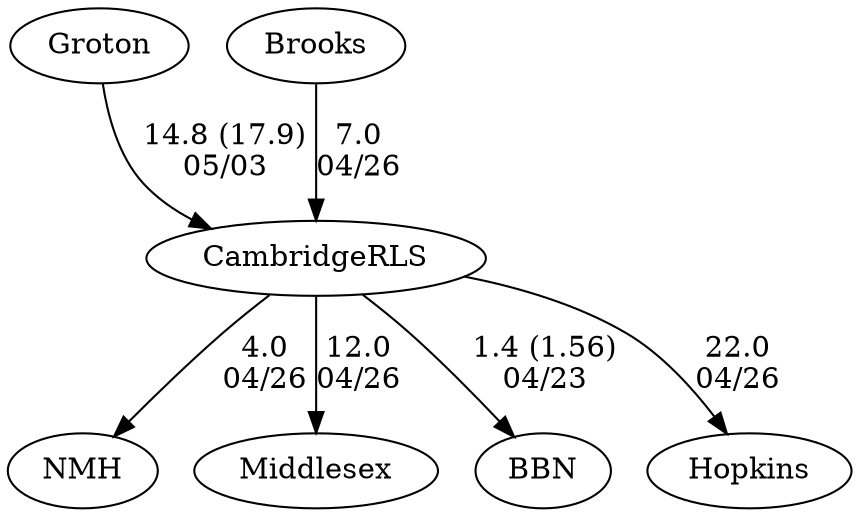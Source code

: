 digraph boys2foursCambridgeRLS {NMH [URL="boys2foursNMH.html"];Middlesex [URL="boys2foursMiddlesex.html"];CambridgeRLS [URL="boys2foursCambridgeRLS.html"];BBN [URL="boys2foursBBN.html"];Hopkins [URL="boys2foursHopkins.html"];Groton [URL="boys2foursGroton.html"];Brooks [URL="boys2foursBrooks.html"];Groton -> CambridgeRLS[label="14.8 (17.9)
05/03", weight="86", tooltip="NEIRA Boys & Girls Fours,CRLS at Groton			
Distance: 1240 m Conditions: A tail wind was significant in the first races, by the time o the first boats, n0 wind at all. Very little current; the river is very low.We finished the last race just before thunder and lightning began. Minimal rain. Comments: Racing order:
G5, B5, G4, B4, G2, B2, G3, B3, G1, B1
Good competition. Good fun.
None", URL="https://www.row2k.com/results/resultspage.cfm?UID=FF45AC48CF863069B998EA93AF28A674&cat=5", random="random"]; 
Brooks -> CambridgeRLS[label="7.0
04/26", weight="93", tooltip="NEIRA Boys & Girls Fours,Brooks vs. CRLS, Hopkins, Middlesex and NMH			
Distance: 1500 Conditions: Occasional rain and 10-12 mph cross headwind for first 1000 meters with choppy waters; wind and chop diminished in last 500. Conditions improved somewhat for the later races. Race order 5-1-2-3-4 Comments: Girls second boat event was a dead heat for 1st - even the finish line camera was inconclusive. Thanks to all crews for taking a risk on the weather and making the trip to Brooks for a good afternoon of racing. Thanks for the great cooperation of all crews and especially the coxswains in a 5-lane floating start.
None", URL="https://www.row2k.com/results/resultspage.cfm?UID=168B5F55B689601CCC0CC8B65FAE5BAC&cat=5", random="random"]; 
CambridgeRLS -> NMH[label="4.0
04/26", weight="96", tooltip="NEIRA Boys & Girls Fours,Brooks vs. CRLS, Hopkins, Middlesex and NMH			
Distance: 1500 Conditions: Occasional rain and 10-12 mph cross headwind for first 1000 meters with choppy waters; wind and chop diminished in last 500. Conditions improved somewhat for the later races. Race order 5-1-2-3-4 Comments: Girls second boat event was a dead heat for 1st - even the finish line camera was inconclusive. Thanks to all crews for taking a risk on the weather and making the trip to Brooks for a good afternoon of racing. Thanks for the great cooperation of all crews and especially the coxswains in a 5-lane floating start.
None", URL="https://www.row2k.com/results/resultspage.cfm?UID=168B5F55B689601CCC0CC8B65FAE5BAC&cat=5", random="random"]; 
CambridgeRLS -> Middlesex[label="12.0
04/26", weight="88", tooltip="NEIRA Boys & Girls Fours,Brooks vs. CRLS, Hopkins, Middlesex and NMH			
Distance: 1500 Conditions: Occasional rain and 10-12 mph cross headwind for first 1000 meters with choppy waters; wind and chop diminished in last 500. Conditions improved somewhat for the later races. Race order 5-1-2-3-4 Comments: Girls second boat event was a dead heat for 1st - even the finish line camera was inconclusive. Thanks to all crews for taking a risk on the weather and making the trip to Brooks for a good afternoon of racing. Thanks for the great cooperation of all crews and especially the coxswains in a 5-lane floating start.
None", URL="https://www.row2k.com/results/resultspage.cfm?UID=168B5F55B689601CCC0CC8B65FAE5BAC&cat=5", random="random"]; 
CambridgeRLS -> Hopkins[label="22.0
04/26", weight="78", tooltip="NEIRA Boys & Girls Fours,Brooks vs. CRLS, Hopkins, Middlesex and NMH			
Distance: 1500 Conditions: Occasional rain and 10-12 mph cross headwind for first 1000 meters with choppy waters; wind and chop diminished in last 500. Conditions improved somewhat for the later races. Race order 5-1-2-3-4 Comments: Girls second boat event was a dead heat for 1st - even the finish line camera was inconclusive. Thanks to all crews for taking a risk on the weather and making the trip to Brooks for a good afternoon of racing. Thanks for the great cooperation of all crews and especially the coxswains in a 5-lane floating start.
None", URL="https://www.row2k.com/results/resultspage.cfm?UID=168B5F55B689601CCC0CC8B65FAE5BAC&cat=5", random="random"]; 
CambridgeRLS -> BBN[label="1.4 (1.56)
04/23", weight="99", tooltip="NEIRA Boys Fours, BB&N, CRLS and Thayer (Mayor's Cup)			
Distance: 1350 Conditions: Slight cross tailwind getting stronger throughout the afternoon. Order of races 4, 3, 2, 1. Thanks to Thayer for making the trip! Comments: During the last 250m of the 3rd boat race, the Charles River Cruise Ship was coming upstream causing both coxswains to divert their course slightly to starboard. The coxswains handled it quite well, and it did not impact order of finish. 
During the last 300m of the 1st boat race, CRLS veered strongly to starboard cutting across into BB&N's lane and causing BB&N to alter their course slightly and steer to avoid a collision. CRLS continued to move to starboard, ending up about 2-3 lanes over from where they started. It is unclear whether this altered order of finish. Given how close the margin was and the lane violation by CRLS, the coaches mutually decided not to award the Mayor's Cup (the winner of the 1st boat race) to either team, but to award the Cup later this season to whichever team finishes in a higher seed at the NEIRA regatta.
None", URL="https://www.row2k.com/results/resultspage.cfm?UID=70A75824096A2554B9F78A0E50641458&cat=1", random="random"]}